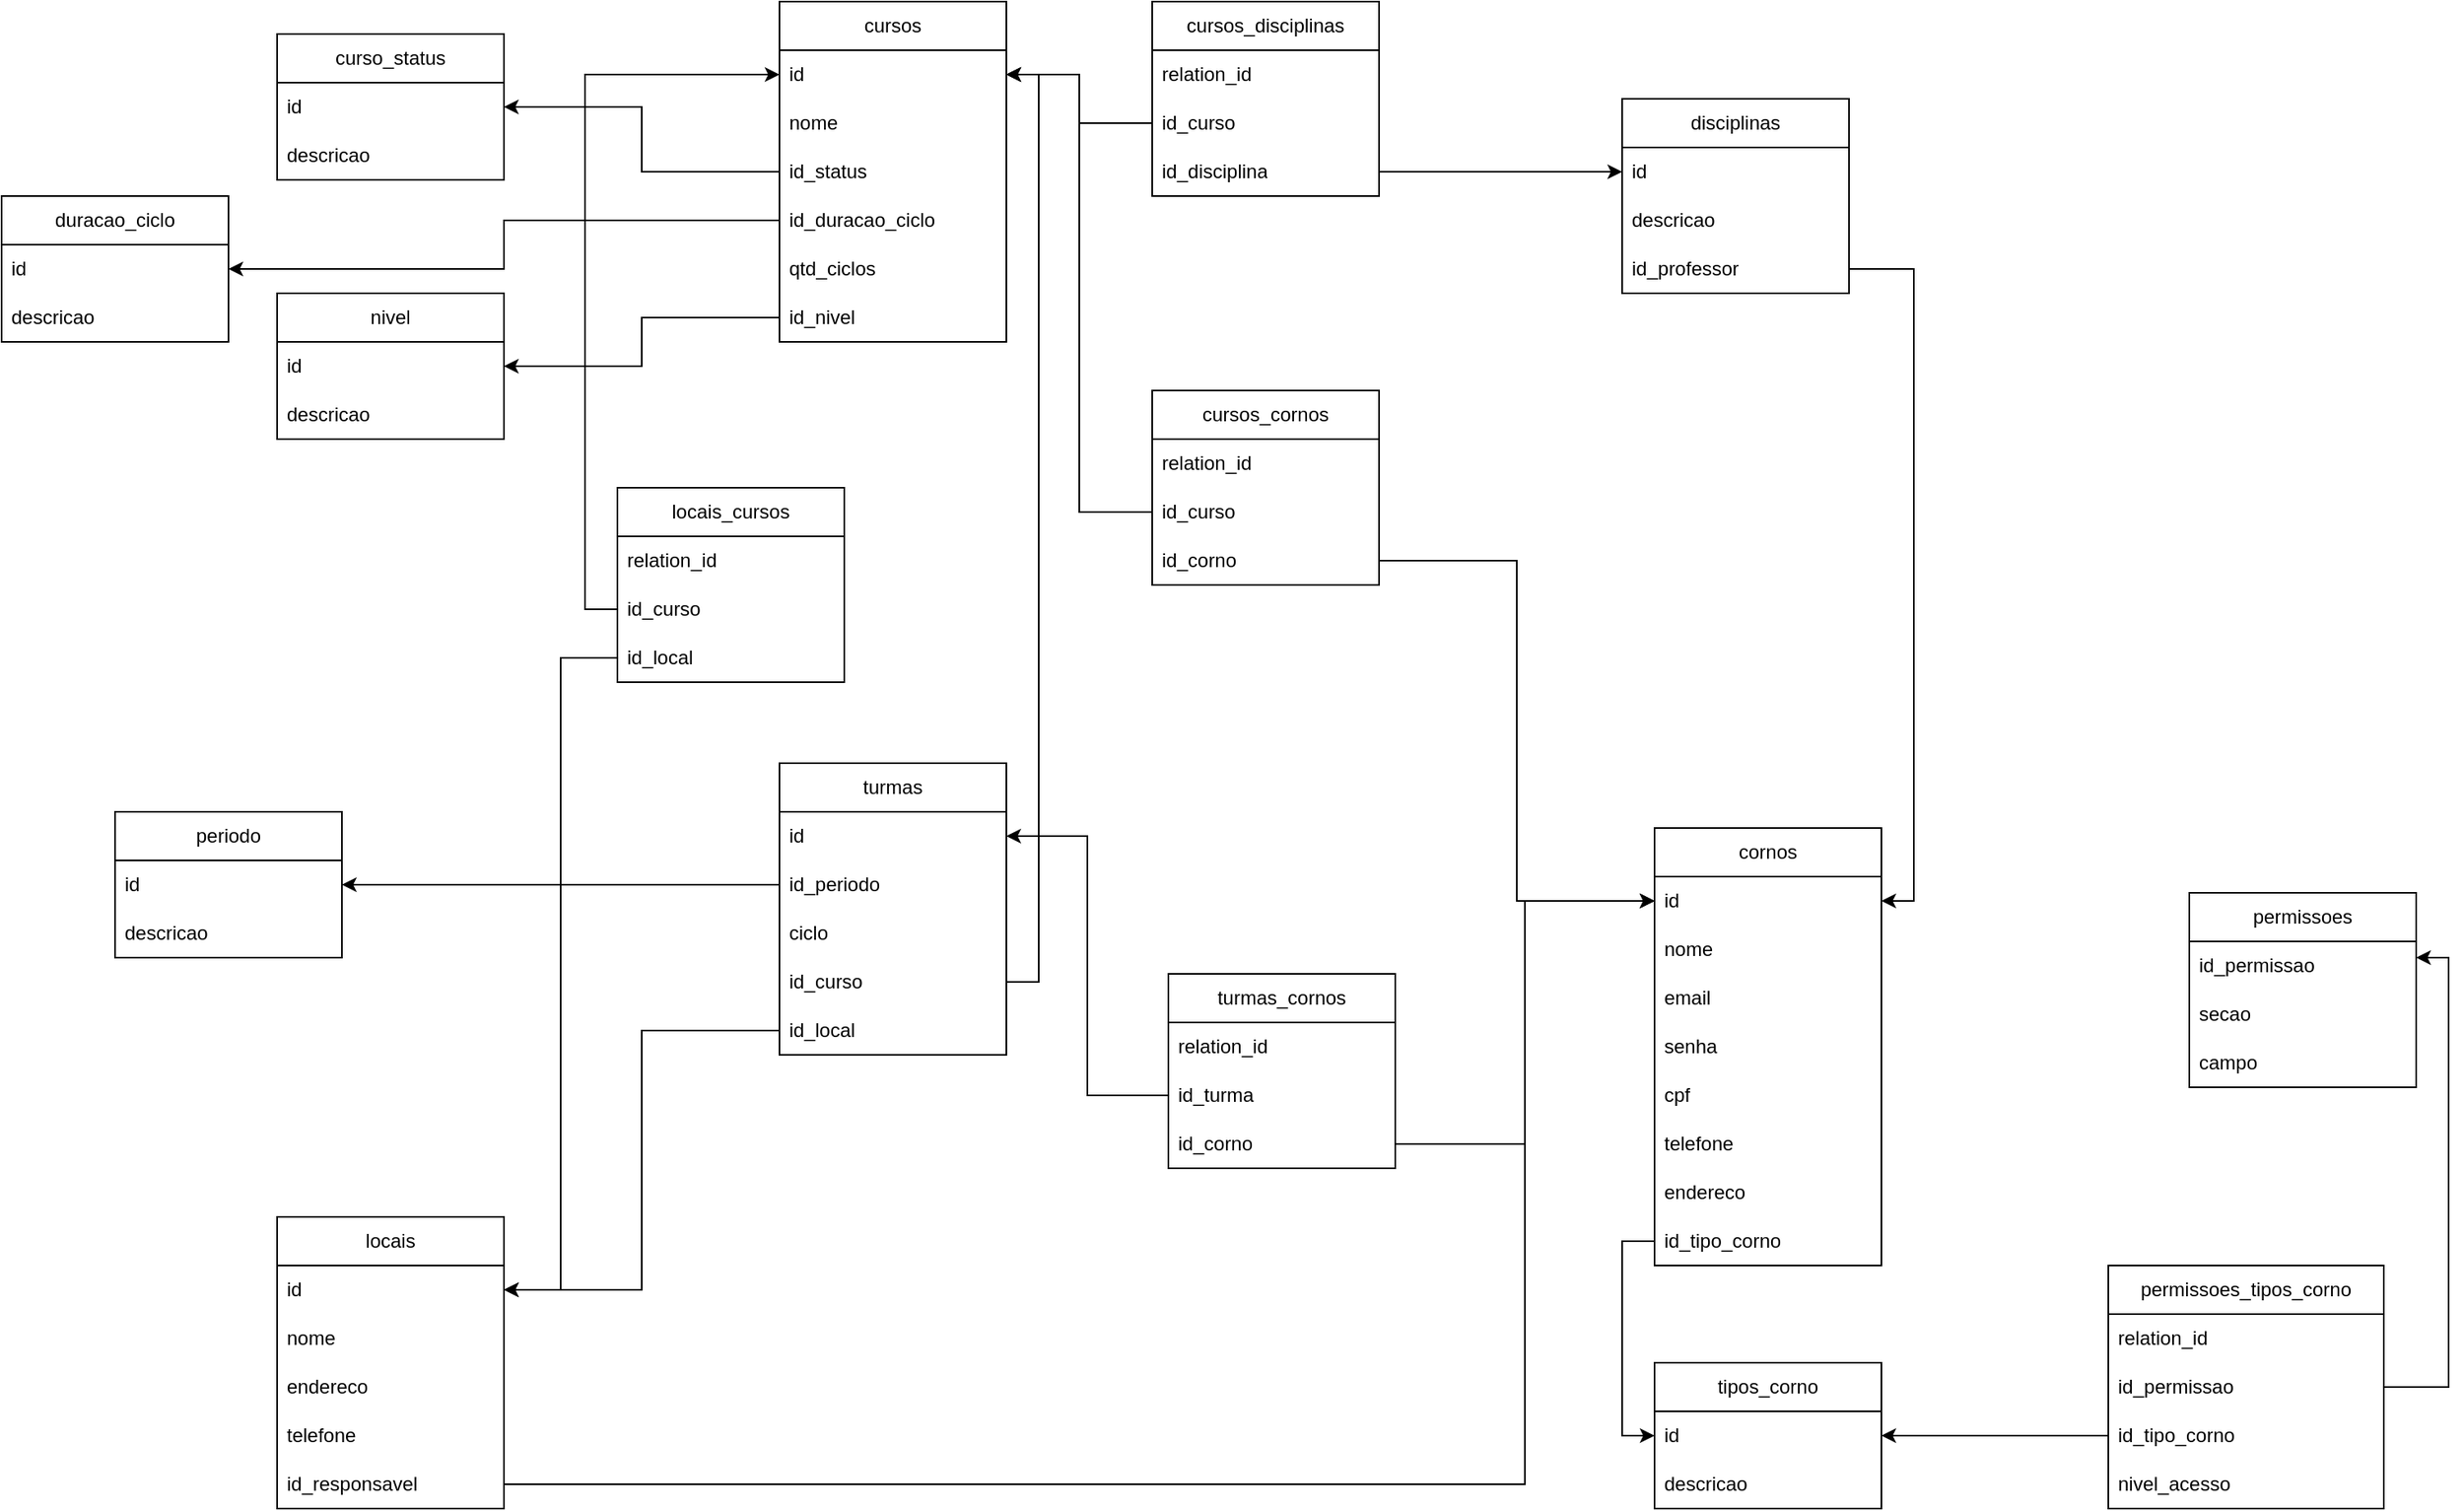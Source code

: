 <mxfile version="21.3.7" type="device">
  <diagram name="Page-1" id="UNueOS8lXwnA3cSCIWRU">
    <mxGraphModel dx="765" dy="1526" grid="1" gridSize="10" guides="1" tooltips="1" connect="1" arrows="1" fold="1" page="1" pageScale="1" pageWidth="850" pageHeight="1100" math="0" shadow="0">
      <root>
        <mxCell id="0" />
        <mxCell id="1" parent="0" />
        <mxCell id="bWdY93K6kgxjIKni7vh6-2" value="cornos" style="swimlane;fontStyle=0;childLayout=stackLayout;horizontal=1;startSize=30;horizontalStack=0;resizeParent=1;resizeParentMax=0;resizeLast=0;collapsible=1;marginBottom=0;whiteSpace=wrap;html=1;" parent="1" vertex="1">
          <mxGeometry x="1020" y="-560" width="140" height="270" as="geometry" />
        </mxCell>
        <mxCell id="bWdY93K6kgxjIKni7vh6-3" value="id" style="text;strokeColor=none;fillColor=none;align=left;verticalAlign=middle;spacingLeft=4;spacingRight=4;overflow=hidden;points=[[0,0.5],[1,0.5]];portConstraint=eastwest;rotatable=0;whiteSpace=wrap;html=1;" parent="bWdY93K6kgxjIKni7vh6-2" vertex="1">
          <mxGeometry y="30" width="140" height="30" as="geometry" />
        </mxCell>
        <mxCell id="bWdY93K6kgxjIKni7vh6-4" value="nome" style="text;strokeColor=none;fillColor=none;align=left;verticalAlign=middle;spacingLeft=4;spacingRight=4;overflow=hidden;points=[[0,0.5],[1,0.5]];portConstraint=eastwest;rotatable=0;whiteSpace=wrap;html=1;" parent="bWdY93K6kgxjIKni7vh6-2" vertex="1">
          <mxGeometry y="60" width="140" height="30" as="geometry" />
        </mxCell>
        <mxCell id="bWdY93K6kgxjIKni7vh6-5" value="email" style="text;strokeColor=none;fillColor=none;align=left;verticalAlign=middle;spacingLeft=4;spacingRight=4;overflow=hidden;points=[[0,0.5],[1,0.5]];portConstraint=eastwest;rotatable=0;whiteSpace=wrap;html=1;" parent="bWdY93K6kgxjIKni7vh6-2" vertex="1">
          <mxGeometry y="90" width="140" height="30" as="geometry" />
        </mxCell>
        <mxCell id="bWdY93K6kgxjIKni7vh6-7" value="senha" style="text;strokeColor=none;fillColor=none;align=left;verticalAlign=middle;spacingLeft=4;spacingRight=4;overflow=hidden;points=[[0,0.5],[1,0.5]];portConstraint=eastwest;rotatable=0;whiteSpace=wrap;html=1;" parent="bWdY93K6kgxjIKni7vh6-2" vertex="1">
          <mxGeometry y="120" width="140" height="30" as="geometry" />
        </mxCell>
        <mxCell id="bWdY93K6kgxjIKni7vh6-8" value="cpf" style="text;strokeColor=none;fillColor=none;align=left;verticalAlign=middle;spacingLeft=4;spacingRight=4;overflow=hidden;points=[[0,0.5],[1,0.5]];portConstraint=eastwest;rotatable=0;whiteSpace=wrap;html=1;" parent="bWdY93K6kgxjIKni7vh6-2" vertex="1">
          <mxGeometry y="150" width="140" height="30" as="geometry" />
        </mxCell>
        <mxCell id="bWdY93K6kgxjIKni7vh6-9" value="telefone" style="text;strokeColor=none;fillColor=none;align=left;verticalAlign=middle;spacingLeft=4;spacingRight=4;overflow=hidden;points=[[0,0.5],[1,0.5]];portConstraint=eastwest;rotatable=0;whiteSpace=wrap;html=1;" parent="bWdY93K6kgxjIKni7vh6-2" vertex="1">
          <mxGeometry y="180" width="140" height="30" as="geometry" />
        </mxCell>
        <mxCell id="fY6d0cN9AgHFVK3NOtTk-2" value="endereco" style="text;strokeColor=none;fillColor=none;align=left;verticalAlign=middle;spacingLeft=4;spacingRight=4;overflow=hidden;points=[[0,0.5],[1,0.5]];portConstraint=eastwest;rotatable=0;whiteSpace=wrap;html=1;" parent="bWdY93K6kgxjIKni7vh6-2" vertex="1">
          <mxGeometry y="210" width="140" height="30" as="geometry" />
        </mxCell>
        <mxCell id="bWdY93K6kgxjIKni7vh6-91" value="id_tipo_corno" style="text;strokeColor=none;fillColor=none;align=left;verticalAlign=middle;spacingLeft=4;spacingRight=4;overflow=hidden;points=[[0,0.5],[1,0.5]];portConstraint=eastwest;rotatable=0;whiteSpace=wrap;html=1;" parent="bWdY93K6kgxjIKni7vh6-2" vertex="1">
          <mxGeometry y="240" width="140" height="30" as="geometry" />
        </mxCell>
        <mxCell id="bWdY93K6kgxjIKni7vh6-17" value="curso_status" style="swimlane;fontStyle=0;childLayout=stackLayout;horizontal=1;startSize=30;horizontalStack=0;resizeParent=1;resizeParentMax=0;resizeLast=0;collapsible=1;marginBottom=0;whiteSpace=wrap;html=1;" parent="1" vertex="1">
          <mxGeometry x="170" y="-1050" width="140" height="90" as="geometry" />
        </mxCell>
        <mxCell id="bWdY93K6kgxjIKni7vh6-18" value="id" style="text;strokeColor=none;fillColor=none;align=left;verticalAlign=middle;spacingLeft=4;spacingRight=4;overflow=hidden;points=[[0,0.5],[1,0.5]];portConstraint=eastwest;rotatable=0;whiteSpace=wrap;html=1;" parent="bWdY93K6kgxjIKni7vh6-17" vertex="1">
          <mxGeometry y="30" width="140" height="30" as="geometry" />
        </mxCell>
        <mxCell id="bWdY93K6kgxjIKni7vh6-19" value="descricao" style="text;strokeColor=none;fillColor=none;align=left;verticalAlign=middle;spacingLeft=4;spacingRight=4;overflow=hidden;points=[[0,0.5],[1,0.5]];portConstraint=eastwest;rotatable=0;whiteSpace=wrap;html=1;" parent="bWdY93K6kgxjIKni7vh6-17" vertex="1">
          <mxGeometry y="60" width="140" height="30" as="geometry" />
        </mxCell>
        <mxCell id="bWdY93K6kgxjIKni7vh6-24" value="cursos" style="swimlane;fontStyle=0;childLayout=stackLayout;horizontal=1;startSize=30;horizontalStack=0;resizeParent=1;resizeParentMax=0;resizeLast=0;collapsible=1;marginBottom=0;whiteSpace=wrap;html=1;" parent="1" vertex="1">
          <mxGeometry x="480" y="-1070" width="140" height="210" as="geometry" />
        </mxCell>
        <mxCell id="bWdY93K6kgxjIKni7vh6-25" value="id" style="text;strokeColor=none;fillColor=none;align=left;verticalAlign=middle;spacingLeft=4;spacingRight=4;overflow=hidden;points=[[0,0.5],[1,0.5]];portConstraint=eastwest;rotatable=0;whiteSpace=wrap;html=1;" parent="bWdY93K6kgxjIKni7vh6-24" vertex="1">
          <mxGeometry y="30" width="140" height="30" as="geometry" />
        </mxCell>
        <mxCell id="bWdY93K6kgxjIKni7vh6-26" value="nome" style="text;strokeColor=none;fillColor=none;align=left;verticalAlign=middle;spacingLeft=4;spacingRight=4;overflow=hidden;points=[[0,0.5],[1,0.5]];portConstraint=eastwest;rotatable=0;whiteSpace=wrap;html=1;" parent="bWdY93K6kgxjIKni7vh6-24" vertex="1">
          <mxGeometry y="60" width="140" height="30" as="geometry" />
        </mxCell>
        <mxCell id="bWdY93K6kgxjIKni7vh6-30" value="id_status" style="text;strokeColor=none;fillColor=none;align=left;verticalAlign=middle;spacingLeft=4;spacingRight=4;overflow=hidden;points=[[0,0.5],[1,0.5]];portConstraint=eastwest;rotatable=0;whiteSpace=wrap;html=1;" parent="bWdY93K6kgxjIKni7vh6-24" vertex="1">
          <mxGeometry y="90" width="140" height="30" as="geometry" />
        </mxCell>
        <mxCell id="bWdY93K6kgxjIKni7vh6-72" value="id_duracao_ciclo" style="text;strokeColor=none;fillColor=none;align=left;verticalAlign=middle;spacingLeft=4;spacingRight=4;overflow=hidden;points=[[0,0.5],[1,0.5]];portConstraint=eastwest;rotatable=0;whiteSpace=wrap;html=1;" parent="bWdY93K6kgxjIKni7vh6-24" vertex="1">
          <mxGeometry y="120" width="140" height="30" as="geometry" />
        </mxCell>
        <mxCell id="bWdY93K6kgxjIKni7vh6-73" value="qtd_ciclos" style="text;strokeColor=none;fillColor=none;align=left;verticalAlign=middle;spacingLeft=4;spacingRight=4;overflow=hidden;points=[[0,0.5],[1,0.5]];portConstraint=eastwest;rotatable=0;whiteSpace=wrap;html=1;" parent="bWdY93K6kgxjIKni7vh6-24" vertex="1">
          <mxGeometry y="150" width="140" height="30" as="geometry" />
        </mxCell>
        <mxCell id="bWdY93K6kgxjIKni7vh6-74" value="id_nivel" style="text;strokeColor=none;fillColor=none;align=left;verticalAlign=middle;spacingLeft=4;spacingRight=4;overflow=hidden;points=[[0,0.5],[1,0.5]];portConstraint=eastwest;rotatable=0;whiteSpace=wrap;html=1;" parent="bWdY93K6kgxjIKni7vh6-24" vertex="1">
          <mxGeometry y="180" width="140" height="30" as="geometry" />
        </mxCell>
        <mxCell id="bWdY93K6kgxjIKni7vh6-32" value="cursos_cornos" style="swimlane;fontStyle=0;childLayout=stackLayout;horizontal=1;startSize=30;horizontalStack=0;resizeParent=1;resizeParentMax=0;resizeLast=0;collapsible=1;marginBottom=0;whiteSpace=wrap;html=1;" parent="1" vertex="1">
          <mxGeometry x="710" y="-830" width="140" height="120" as="geometry" />
        </mxCell>
        <mxCell id="bWdY93K6kgxjIKni7vh6-33" value="relation_id" style="text;strokeColor=none;fillColor=none;align=left;verticalAlign=middle;spacingLeft=4;spacingRight=4;overflow=hidden;points=[[0,0.5],[1,0.5]];portConstraint=eastwest;rotatable=0;whiteSpace=wrap;html=1;" parent="bWdY93K6kgxjIKni7vh6-32" vertex="1">
          <mxGeometry y="30" width="140" height="30" as="geometry" />
        </mxCell>
        <mxCell id="bWdY93K6kgxjIKni7vh6-34" value="id_curso" style="text;strokeColor=none;fillColor=none;align=left;verticalAlign=middle;spacingLeft=4;spacingRight=4;overflow=hidden;points=[[0,0.5],[1,0.5]];portConstraint=eastwest;rotatable=0;whiteSpace=wrap;html=1;" parent="bWdY93K6kgxjIKni7vh6-32" vertex="1">
          <mxGeometry y="60" width="140" height="30" as="geometry" />
        </mxCell>
        <mxCell id="bWdY93K6kgxjIKni7vh6-35" value="id_corno" style="text;strokeColor=none;fillColor=none;align=left;verticalAlign=middle;spacingLeft=4;spacingRight=4;overflow=hidden;points=[[0,0.5],[1,0.5]];portConstraint=eastwest;rotatable=0;whiteSpace=wrap;html=1;" parent="bWdY93K6kgxjIKni7vh6-32" vertex="1">
          <mxGeometry y="90" width="140" height="30" as="geometry" />
        </mxCell>
        <mxCell id="bWdY93K6kgxjIKni7vh6-40" value="locais" style="swimlane;fontStyle=0;childLayout=stackLayout;horizontal=1;startSize=30;horizontalStack=0;resizeParent=1;resizeParentMax=0;resizeLast=0;collapsible=1;marginBottom=0;whiteSpace=wrap;html=1;" parent="1" vertex="1">
          <mxGeometry x="170" y="-320" width="140" height="180" as="geometry" />
        </mxCell>
        <mxCell id="bWdY93K6kgxjIKni7vh6-41" value="id" style="text;strokeColor=none;fillColor=none;align=left;verticalAlign=middle;spacingLeft=4;spacingRight=4;overflow=hidden;points=[[0,0.5],[1,0.5]];portConstraint=eastwest;rotatable=0;whiteSpace=wrap;html=1;" parent="bWdY93K6kgxjIKni7vh6-40" vertex="1">
          <mxGeometry y="30" width="140" height="30" as="geometry" />
        </mxCell>
        <mxCell id="bWdY93K6kgxjIKni7vh6-42" value="nome" style="text;strokeColor=none;fillColor=none;align=left;verticalAlign=middle;spacingLeft=4;spacingRight=4;overflow=hidden;points=[[0,0.5],[1,0.5]];portConstraint=eastwest;rotatable=0;whiteSpace=wrap;html=1;" parent="bWdY93K6kgxjIKni7vh6-40" vertex="1">
          <mxGeometry y="60" width="140" height="30" as="geometry" />
        </mxCell>
        <mxCell id="bWdY93K6kgxjIKni7vh6-43" value="endereco" style="text;strokeColor=none;fillColor=none;align=left;verticalAlign=middle;spacingLeft=4;spacingRight=4;overflow=hidden;points=[[0,0.5],[1,0.5]];portConstraint=eastwest;rotatable=0;whiteSpace=wrap;html=1;" parent="bWdY93K6kgxjIKni7vh6-40" vertex="1">
          <mxGeometry y="90" width="140" height="30" as="geometry" />
        </mxCell>
        <mxCell id="bWdY93K6kgxjIKni7vh6-44" value="telefone" style="text;strokeColor=none;fillColor=none;align=left;verticalAlign=middle;spacingLeft=4;spacingRight=4;overflow=hidden;points=[[0,0.5],[1,0.5]];portConstraint=eastwest;rotatable=0;whiteSpace=wrap;html=1;" parent="bWdY93K6kgxjIKni7vh6-40" vertex="1">
          <mxGeometry y="120" width="140" height="30" as="geometry" />
        </mxCell>
        <mxCell id="bWdY93K6kgxjIKni7vh6-45" value="id_responsavel" style="text;strokeColor=none;fillColor=none;align=left;verticalAlign=middle;spacingLeft=4;spacingRight=4;overflow=hidden;points=[[0,0.5],[1,0.5]];portConstraint=eastwest;rotatable=0;whiteSpace=wrap;html=1;" parent="bWdY93K6kgxjIKni7vh6-40" vertex="1">
          <mxGeometry y="150" width="140" height="30" as="geometry" />
        </mxCell>
        <mxCell id="bWdY93K6kgxjIKni7vh6-48" value="locais_cursos" style="swimlane;fontStyle=0;childLayout=stackLayout;horizontal=1;startSize=30;horizontalStack=0;resizeParent=1;resizeParentMax=0;resizeLast=0;collapsible=1;marginBottom=0;whiteSpace=wrap;html=1;" parent="1" vertex="1">
          <mxGeometry x="380" y="-770" width="140" height="120" as="geometry" />
        </mxCell>
        <mxCell id="bWdY93K6kgxjIKni7vh6-49" value="relation_id" style="text;strokeColor=none;fillColor=none;align=left;verticalAlign=middle;spacingLeft=4;spacingRight=4;overflow=hidden;points=[[0,0.5],[1,0.5]];portConstraint=eastwest;rotatable=0;whiteSpace=wrap;html=1;" parent="bWdY93K6kgxjIKni7vh6-48" vertex="1">
          <mxGeometry y="30" width="140" height="30" as="geometry" />
        </mxCell>
        <mxCell id="bWdY93K6kgxjIKni7vh6-50" value="id_curso" style="text;strokeColor=none;fillColor=none;align=left;verticalAlign=middle;spacingLeft=4;spacingRight=4;overflow=hidden;points=[[0,0.5],[1,0.5]];portConstraint=eastwest;rotatable=0;whiteSpace=wrap;html=1;" parent="bWdY93K6kgxjIKni7vh6-48" vertex="1">
          <mxGeometry y="60" width="140" height="30" as="geometry" />
        </mxCell>
        <mxCell id="bWdY93K6kgxjIKni7vh6-51" value="id_local" style="text;strokeColor=none;fillColor=none;align=left;verticalAlign=middle;spacingLeft=4;spacingRight=4;overflow=hidden;points=[[0,0.5],[1,0.5]];portConstraint=eastwest;rotatable=0;whiteSpace=wrap;html=1;" parent="bWdY93K6kgxjIKni7vh6-48" vertex="1">
          <mxGeometry y="90" width="140" height="30" as="geometry" />
        </mxCell>
        <mxCell id="bWdY93K6kgxjIKni7vh6-61" value="turmas" style="swimlane;fontStyle=0;childLayout=stackLayout;horizontal=1;startSize=30;horizontalStack=0;resizeParent=1;resizeParentMax=0;resizeLast=0;collapsible=1;marginBottom=0;whiteSpace=wrap;html=1;" parent="1" vertex="1">
          <mxGeometry x="480" y="-600" width="140" height="180" as="geometry" />
        </mxCell>
        <mxCell id="bWdY93K6kgxjIKni7vh6-62" value="id" style="text;strokeColor=none;fillColor=none;align=left;verticalAlign=middle;spacingLeft=4;spacingRight=4;overflow=hidden;points=[[0,0.5],[1,0.5]];portConstraint=eastwest;rotatable=0;whiteSpace=wrap;html=1;" parent="bWdY93K6kgxjIKni7vh6-61" vertex="1">
          <mxGeometry y="30" width="140" height="30" as="geometry" />
        </mxCell>
        <mxCell id="bWdY93K6kgxjIKni7vh6-63" value="id_periodo" style="text;strokeColor=none;fillColor=none;align=left;verticalAlign=middle;spacingLeft=4;spacingRight=4;overflow=hidden;points=[[0,0.5],[1,0.5]];portConstraint=eastwest;rotatable=0;whiteSpace=wrap;html=1;" parent="bWdY93K6kgxjIKni7vh6-61" vertex="1">
          <mxGeometry y="60" width="140" height="30" as="geometry" />
        </mxCell>
        <mxCell id="bWdY93K6kgxjIKni7vh6-64" value="ciclo" style="text;strokeColor=none;fillColor=none;align=left;verticalAlign=middle;spacingLeft=4;spacingRight=4;overflow=hidden;points=[[0,0.5],[1,0.5]];portConstraint=eastwest;rotatable=0;whiteSpace=wrap;html=1;" parent="bWdY93K6kgxjIKni7vh6-61" vertex="1">
          <mxGeometry y="90" width="140" height="30" as="geometry" />
        </mxCell>
        <mxCell id="bWdY93K6kgxjIKni7vh6-130" value="id_curso" style="text;strokeColor=none;fillColor=none;align=left;verticalAlign=middle;spacingLeft=4;spacingRight=4;overflow=hidden;points=[[0,0.5],[1,0.5]];portConstraint=eastwest;rotatable=0;whiteSpace=wrap;html=1;" parent="bWdY93K6kgxjIKni7vh6-61" vertex="1">
          <mxGeometry y="120" width="140" height="30" as="geometry" />
        </mxCell>
        <mxCell id="bWdY93K6kgxjIKni7vh6-161" value="id_local" style="text;strokeColor=none;fillColor=none;align=left;verticalAlign=middle;spacingLeft=4;spacingRight=4;overflow=hidden;points=[[0,0.5],[1,0.5]];portConstraint=eastwest;rotatable=0;whiteSpace=wrap;html=1;" parent="bWdY93K6kgxjIKni7vh6-61" vertex="1">
          <mxGeometry y="150" width="140" height="30" as="geometry" />
        </mxCell>
        <mxCell id="bWdY93K6kgxjIKni7vh6-65" value="periodo" style="swimlane;fontStyle=0;childLayout=stackLayout;horizontal=1;startSize=30;horizontalStack=0;resizeParent=1;resizeParentMax=0;resizeLast=0;collapsible=1;marginBottom=0;whiteSpace=wrap;html=1;" parent="1" vertex="1">
          <mxGeometry x="70" y="-570" width="140" height="90" as="geometry" />
        </mxCell>
        <mxCell id="bWdY93K6kgxjIKni7vh6-66" value="id" style="text;strokeColor=none;fillColor=none;align=left;verticalAlign=middle;spacingLeft=4;spacingRight=4;overflow=hidden;points=[[0,0.5],[1,0.5]];portConstraint=eastwest;rotatable=0;whiteSpace=wrap;html=1;" parent="bWdY93K6kgxjIKni7vh6-65" vertex="1">
          <mxGeometry y="30" width="140" height="30" as="geometry" />
        </mxCell>
        <mxCell id="bWdY93K6kgxjIKni7vh6-67" value="descricao" style="text;strokeColor=none;fillColor=none;align=left;verticalAlign=middle;spacingLeft=4;spacingRight=4;overflow=hidden;points=[[0,0.5],[1,0.5]];portConstraint=eastwest;rotatable=0;whiteSpace=wrap;html=1;" parent="bWdY93K6kgxjIKni7vh6-65" vertex="1">
          <mxGeometry y="60" width="140" height="30" as="geometry" />
        </mxCell>
        <mxCell id="bWdY93K6kgxjIKni7vh6-69" value="duracao_ciclo" style="swimlane;fontStyle=0;childLayout=stackLayout;horizontal=1;startSize=30;horizontalStack=0;resizeParent=1;resizeParentMax=0;resizeLast=0;collapsible=1;marginBottom=0;whiteSpace=wrap;html=1;" parent="1" vertex="1">
          <mxGeometry y="-950" width="140" height="90" as="geometry" />
        </mxCell>
        <mxCell id="bWdY93K6kgxjIKni7vh6-70" value="id" style="text;strokeColor=none;fillColor=none;align=left;verticalAlign=middle;spacingLeft=4;spacingRight=4;overflow=hidden;points=[[0,0.5],[1,0.5]];portConstraint=eastwest;rotatable=0;whiteSpace=wrap;html=1;" parent="bWdY93K6kgxjIKni7vh6-69" vertex="1">
          <mxGeometry y="30" width="140" height="30" as="geometry" />
        </mxCell>
        <mxCell id="bWdY93K6kgxjIKni7vh6-71" value="descricao" style="text;strokeColor=none;fillColor=none;align=left;verticalAlign=middle;spacingLeft=4;spacingRight=4;overflow=hidden;points=[[0,0.5],[1,0.5]];portConstraint=eastwest;rotatable=0;whiteSpace=wrap;html=1;" parent="bWdY93K6kgxjIKni7vh6-69" vertex="1">
          <mxGeometry y="60" width="140" height="30" as="geometry" />
        </mxCell>
        <mxCell id="bWdY93K6kgxjIKni7vh6-75" value="nivel" style="swimlane;fontStyle=0;childLayout=stackLayout;horizontal=1;startSize=30;horizontalStack=0;resizeParent=1;resizeParentMax=0;resizeLast=0;collapsible=1;marginBottom=0;whiteSpace=wrap;html=1;" parent="1" vertex="1">
          <mxGeometry x="170" y="-890" width="140" height="90" as="geometry" />
        </mxCell>
        <mxCell id="bWdY93K6kgxjIKni7vh6-76" value="id" style="text;strokeColor=none;fillColor=none;align=left;verticalAlign=middle;spacingLeft=4;spacingRight=4;overflow=hidden;points=[[0,0.5],[1,0.5]];portConstraint=eastwest;rotatable=0;whiteSpace=wrap;html=1;" parent="bWdY93K6kgxjIKni7vh6-75" vertex="1">
          <mxGeometry y="30" width="140" height="30" as="geometry" />
        </mxCell>
        <mxCell id="bWdY93K6kgxjIKni7vh6-77" value="descricao" style="text;strokeColor=none;fillColor=none;align=left;verticalAlign=middle;spacingLeft=4;spacingRight=4;overflow=hidden;points=[[0,0.5],[1,0.5]];portConstraint=eastwest;rotatable=0;whiteSpace=wrap;html=1;" parent="bWdY93K6kgxjIKni7vh6-75" vertex="1">
          <mxGeometry y="60" width="140" height="30" as="geometry" />
        </mxCell>
        <mxCell id="bWdY93K6kgxjIKni7vh6-79" value="turmas_cornos" style="swimlane;fontStyle=0;childLayout=stackLayout;horizontal=1;startSize=30;horizontalStack=0;resizeParent=1;resizeParentMax=0;resizeLast=0;collapsible=1;marginBottom=0;whiteSpace=wrap;html=1;" parent="1" vertex="1">
          <mxGeometry x="720" y="-470" width="140" height="120" as="geometry" />
        </mxCell>
        <mxCell id="bWdY93K6kgxjIKni7vh6-80" value="relation_id" style="text;strokeColor=none;fillColor=none;align=left;verticalAlign=middle;spacingLeft=4;spacingRight=4;overflow=hidden;points=[[0,0.5],[1,0.5]];portConstraint=eastwest;rotatable=0;whiteSpace=wrap;html=1;" parent="bWdY93K6kgxjIKni7vh6-79" vertex="1">
          <mxGeometry y="30" width="140" height="30" as="geometry" />
        </mxCell>
        <mxCell id="bWdY93K6kgxjIKni7vh6-81" value="id_turma" style="text;strokeColor=none;fillColor=none;align=left;verticalAlign=middle;spacingLeft=4;spacingRight=4;overflow=hidden;points=[[0,0.5],[1,0.5]];portConstraint=eastwest;rotatable=0;whiteSpace=wrap;html=1;" parent="bWdY93K6kgxjIKni7vh6-79" vertex="1">
          <mxGeometry y="60" width="140" height="30" as="geometry" />
        </mxCell>
        <mxCell id="bWdY93K6kgxjIKni7vh6-82" value="id_corno" style="text;strokeColor=none;fillColor=none;align=left;verticalAlign=middle;spacingLeft=4;spacingRight=4;overflow=hidden;points=[[0,0.5],[1,0.5]];portConstraint=eastwest;rotatable=0;whiteSpace=wrap;html=1;" parent="bWdY93K6kgxjIKni7vh6-79" vertex="1">
          <mxGeometry y="90" width="140" height="30" as="geometry" />
        </mxCell>
        <mxCell id="bWdY93K6kgxjIKni7vh6-83" value="disciplinas" style="swimlane;fontStyle=0;childLayout=stackLayout;horizontal=1;startSize=30;horizontalStack=0;resizeParent=1;resizeParentMax=0;resizeLast=0;collapsible=1;marginBottom=0;whiteSpace=wrap;html=1;" parent="1" vertex="1">
          <mxGeometry x="1000" y="-1010" width="140" height="120" as="geometry" />
        </mxCell>
        <mxCell id="bWdY93K6kgxjIKni7vh6-84" value="id" style="text;strokeColor=none;fillColor=none;align=left;verticalAlign=middle;spacingLeft=4;spacingRight=4;overflow=hidden;points=[[0,0.5],[1,0.5]];portConstraint=eastwest;rotatable=0;whiteSpace=wrap;html=1;" parent="bWdY93K6kgxjIKni7vh6-83" vertex="1">
          <mxGeometry y="30" width="140" height="30" as="geometry" />
        </mxCell>
        <mxCell id="bWdY93K6kgxjIKni7vh6-85" value="descricao" style="text;strokeColor=none;fillColor=none;align=left;verticalAlign=middle;spacingLeft=4;spacingRight=4;overflow=hidden;points=[[0,0.5],[1,0.5]];portConstraint=eastwest;rotatable=0;whiteSpace=wrap;html=1;" parent="bWdY93K6kgxjIKni7vh6-83" vertex="1">
          <mxGeometry y="60" width="140" height="30" as="geometry" />
        </mxCell>
        <mxCell id="bWdY93K6kgxjIKni7vh6-86" value="id_professor" style="text;strokeColor=none;fillColor=none;align=left;verticalAlign=middle;spacingLeft=4;spacingRight=4;overflow=hidden;points=[[0,0.5],[1,0.5]];portConstraint=eastwest;rotatable=0;whiteSpace=wrap;html=1;" parent="bWdY93K6kgxjIKni7vh6-83" vertex="1">
          <mxGeometry y="90" width="140" height="30" as="geometry" />
        </mxCell>
        <mxCell id="bWdY93K6kgxjIKni7vh6-87" value="cursos_disciplinas" style="swimlane;fontStyle=0;childLayout=stackLayout;horizontal=1;startSize=30;horizontalStack=0;resizeParent=1;resizeParentMax=0;resizeLast=0;collapsible=1;marginBottom=0;whiteSpace=wrap;html=1;" parent="1" vertex="1">
          <mxGeometry x="710" y="-1070" width="140" height="120" as="geometry" />
        </mxCell>
        <mxCell id="bWdY93K6kgxjIKni7vh6-88" value="relation_id" style="text;strokeColor=none;fillColor=none;align=left;verticalAlign=middle;spacingLeft=4;spacingRight=4;overflow=hidden;points=[[0,0.5],[1,0.5]];portConstraint=eastwest;rotatable=0;whiteSpace=wrap;html=1;" parent="bWdY93K6kgxjIKni7vh6-87" vertex="1">
          <mxGeometry y="30" width="140" height="30" as="geometry" />
        </mxCell>
        <mxCell id="bWdY93K6kgxjIKni7vh6-89" value="id_curso" style="text;strokeColor=none;fillColor=none;align=left;verticalAlign=middle;spacingLeft=4;spacingRight=4;overflow=hidden;points=[[0,0.5],[1,0.5]];portConstraint=eastwest;rotatable=0;whiteSpace=wrap;html=1;" parent="bWdY93K6kgxjIKni7vh6-87" vertex="1">
          <mxGeometry y="60" width="140" height="30" as="geometry" />
        </mxCell>
        <mxCell id="bWdY93K6kgxjIKni7vh6-90" value="id_disciplina" style="text;strokeColor=none;fillColor=none;align=left;verticalAlign=middle;spacingLeft=4;spacingRight=4;overflow=hidden;points=[[0,0.5],[1,0.5]];portConstraint=eastwest;rotatable=0;whiteSpace=wrap;html=1;" parent="bWdY93K6kgxjIKni7vh6-87" vertex="1">
          <mxGeometry y="90" width="140" height="30" as="geometry" />
        </mxCell>
        <mxCell id="bWdY93K6kgxjIKni7vh6-92" value="tipos_corno" style="swimlane;fontStyle=0;childLayout=stackLayout;horizontal=1;startSize=30;horizontalStack=0;resizeParent=1;resizeParentMax=0;resizeLast=0;collapsible=1;marginBottom=0;whiteSpace=wrap;html=1;" parent="1" vertex="1">
          <mxGeometry x="1020" y="-230" width="140" height="90" as="geometry" />
        </mxCell>
        <mxCell id="bWdY93K6kgxjIKni7vh6-93" value="id" style="text;strokeColor=none;fillColor=none;align=left;verticalAlign=middle;spacingLeft=4;spacingRight=4;overflow=hidden;points=[[0,0.5],[1,0.5]];portConstraint=eastwest;rotatable=0;whiteSpace=wrap;html=1;" parent="bWdY93K6kgxjIKni7vh6-92" vertex="1">
          <mxGeometry y="30" width="140" height="30" as="geometry" />
        </mxCell>
        <mxCell id="bWdY93K6kgxjIKni7vh6-94" value="descricao" style="text;strokeColor=none;fillColor=none;align=left;verticalAlign=middle;spacingLeft=4;spacingRight=4;overflow=hidden;points=[[0,0.5],[1,0.5]];portConstraint=eastwest;rotatable=0;whiteSpace=wrap;html=1;" parent="bWdY93K6kgxjIKni7vh6-92" vertex="1">
          <mxGeometry y="60" width="140" height="30" as="geometry" />
        </mxCell>
        <mxCell id="bWdY93K6kgxjIKni7vh6-150" style="edgeStyle=orthogonalEdgeStyle;rounded=0;orthogonalLoop=1;jettySize=auto;html=1;exitX=0;exitY=0.5;exitDx=0;exitDy=0;entryX=1;entryY=0.5;entryDx=0;entryDy=0;" parent="1" source="bWdY93K6kgxjIKni7vh6-30" target="bWdY93K6kgxjIKni7vh6-18" edge="1">
          <mxGeometry relative="1" as="geometry" />
        </mxCell>
        <mxCell id="bWdY93K6kgxjIKni7vh6-153" style="edgeStyle=orthogonalEdgeStyle;rounded=0;orthogonalLoop=1;jettySize=auto;html=1;exitX=0;exitY=0.5;exitDx=0;exitDy=0;entryX=1;entryY=0.5;entryDx=0;entryDy=0;" parent="1" source="bWdY93K6kgxjIKni7vh6-74" target="bWdY93K6kgxjIKni7vh6-76" edge="1">
          <mxGeometry relative="1" as="geometry" />
        </mxCell>
        <mxCell id="bWdY93K6kgxjIKni7vh6-154" style="edgeStyle=orthogonalEdgeStyle;rounded=0;orthogonalLoop=1;jettySize=auto;html=1;exitX=0;exitY=0.5;exitDx=0;exitDy=0;entryX=1;entryY=0.5;entryDx=0;entryDy=0;" parent="1" source="bWdY93K6kgxjIKni7vh6-72" target="bWdY93K6kgxjIKni7vh6-70" edge="1">
          <mxGeometry relative="1" as="geometry" />
        </mxCell>
        <mxCell id="bWdY93K6kgxjIKni7vh6-155" style="edgeStyle=orthogonalEdgeStyle;rounded=0;orthogonalLoop=1;jettySize=auto;html=1;exitX=0;exitY=0.5;exitDx=0;exitDy=0;entryX=1;entryY=0.5;entryDx=0;entryDy=0;" parent="1" source="bWdY93K6kgxjIKni7vh6-89" target="bWdY93K6kgxjIKni7vh6-25" edge="1">
          <mxGeometry relative="1" as="geometry" />
        </mxCell>
        <mxCell id="bWdY93K6kgxjIKni7vh6-156" style="edgeStyle=orthogonalEdgeStyle;rounded=0;orthogonalLoop=1;jettySize=auto;html=1;exitX=1;exitY=0.5;exitDx=0;exitDy=0;entryX=0;entryY=0.5;entryDx=0;entryDy=0;" parent="1" source="bWdY93K6kgxjIKni7vh6-90" target="bWdY93K6kgxjIKni7vh6-84" edge="1">
          <mxGeometry relative="1" as="geometry" />
        </mxCell>
        <mxCell id="bWdY93K6kgxjIKni7vh6-159" style="edgeStyle=orthogonalEdgeStyle;rounded=0;orthogonalLoop=1;jettySize=auto;html=1;exitX=0;exitY=0.5;exitDx=0;exitDy=0;" parent="1" source="bWdY93K6kgxjIKni7vh6-34" target="bWdY93K6kgxjIKni7vh6-25" edge="1">
          <mxGeometry relative="1" as="geometry" />
        </mxCell>
        <mxCell id="bWdY93K6kgxjIKni7vh6-160" style="edgeStyle=orthogonalEdgeStyle;rounded=0;orthogonalLoop=1;jettySize=auto;html=1;exitX=1;exitY=0.5;exitDx=0;exitDy=0;entryX=0;entryY=0.5;entryDx=0;entryDy=0;" parent="1" source="bWdY93K6kgxjIKni7vh6-35" target="bWdY93K6kgxjIKni7vh6-3" edge="1">
          <mxGeometry relative="1" as="geometry" />
        </mxCell>
        <mxCell id="bWdY93K6kgxjIKni7vh6-162" style="edgeStyle=orthogonalEdgeStyle;rounded=0;orthogonalLoop=1;jettySize=auto;html=1;exitX=1;exitY=0.5;exitDx=0;exitDy=0;entryX=1;entryY=0.5;entryDx=0;entryDy=0;" parent="1" source="bWdY93K6kgxjIKni7vh6-130" target="bWdY93K6kgxjIKni7vh6-25" edge="1">
          <mxGeometry relative="1" as="geometry" />
        </mxCell>
        <mxCell id="bWdY93K6kgxjIKni7vh6-163" style="edgeStyle=orthogonalEdgeStyle;rounded=0;orthogonalLoop=1;jettySize=auto;html=1;exitX=0;exitY=0.5;exitDx=0;exitDy=0;entryX=1;entryY=0.5;entryDx=0;entryDy=0;" parent="1" source="bWdY93K6kgxjIKni7vh6-161" target="bWdY93K6kgxjIKni7vh6-41" edge="1">
          <mxGeometry relative="1" as="geometry" />
        </mxCell>
        <mxCell id="bWdY93K6kgxjIKni7vh6-164" style="edgeStyle=orthogonalEdgeStyle;rounded=0;orthogonalLoop=1;jettySize=auto;html=1;exitX=0;exitY=0.5;exitDx=0;exitDy=0;" parent="1" source="bWdY93K6kgxjIKni7vh6-63" target="bWdY93K6kgxjIKni7vh6-66" edge="1">
          <mxGeometry relative="1" as="geometry" />
        </mxCell>
        <mxCell id="bWdY93K6kgxjIKni7vh6-165" style="edgeStyle=orthogonalEdgeStyle;rounded=0;orthogonalLoop=1;jettySize=auto;html=1;exitX=0;exitY=0.5;exitDx=0;exitDy=0;" parent="1" source="bWdY93K6kgxjIKni7vh6-81" target="bWdY93K6kgxjIKni7vh6-62" edge="1">
          <mxGeometry relative="1" as="geometry" />
        </mxCell>
        <mxCell id="bWdY93K6kgxjIKni7vh6-166" style="edgeStyle=orthogonalEdgeStyle;rounded=0;orthogonalLoop=1;jettySize=auto;html=1;exitX=1;exitY=0.5;exitDx=0;exitDy=0;entryX=0;entryY=0.5;entryDx=0;entryDy=0;" parent="1" source="bWdY93K6kgxjIKni7vh6-82" target="bWdY93K6kgxjIKni7vh6-3" edge="1">
          <mxGeometry relative="1" as="geometry">
            <Array as="points">
              <mxPoint x="940" y="-365" />
              <mxPoint x="940" y="-515" />
            </Array>
          </mxGeometry>
        </mxCell>
        <mxCell id="bWdY93K6kgxjIKni7vh6-167" style="edgeStyle=orthogonalEdgeStyle;rounded=0;orthogonalLoop=1;jettySize=auto;html=1;exitX=0;exitY=0.5;exitDx=0;exitDy=0;entryX=0;entryY=0.5;entryDx=0;entryDy=0;" parent="1" source="bWdY93K6kgxjIKni7vh6-50" target="bWdY93K6kgxjIKni7vh6-25" edge="1">
          <mxGeometry relative="1" as="geometry" />
        </mxCell>
        <mxCell id="bWdY93K6kgxjIKni7vh6-168" style="edgeStyle=orthogonalEdgeStyle;rounded=0;orthogonalLoop=1;jettySize=auto;html=1;exitX=0;exitY=0.5;exitDx=0;exitDy=0;entryX=1;entryY=0.5;entryDx=0;entryDy=0;" parent="1" source="bWdY93K6kgxjIKni7vh6-51" target="bWdY93K6kgxjIKni7vh6-41" edge="1">
          <mxGeometry relative="1" as="geometry" />
        </mxCell>
        <mxCell id="bWdY93K6kgxjIKni7vh6-169" style="edgeStyle=orthogonalEdgeStyle;rounded=0;orthogonalLoop=1;jettySize=auto;html=1;exitX=1;exitY=0.5;exitDx=0;exitDy=0;entryX=1;entryY=0.5;entryDx=0;entryDy=0;" parent="1" source="bWdY93K6kgxjIKni7vh6-86" target="bWdY93K6kgxjIKni7vh6-3" edge="1">
          <mxGeometry relative="1" as="geometry" />
        </mxCell>
        <mxCell id="bWdY93K6kgxjIKni7vh6-171" style="edgeStyle=orthogonalEdgeStyle;rounded=0;orthogonalLoop=1;jettySize=auto;html=1;exitX=0;exitY=0.5;exitDx=0;exitDy=0;entryX=0;entryY=0.5;entryDx=0;entryDy=0;" parent="1" source="bWdY93K6kgxjIKni7vh6-91" target="bWdY93K6kgxjIKni7vh6-93" edge="1">
          <mxGeometry relative="1" as="geometry" />
        </mxCell>
        <mxCell id="fY6d0cN9AgHFVK3NOtTk-1" style="edgeStyle=orthogonalEdgeStyle;rounded=0;orthogonalLoop=1;jettySize=auto;html=1;entryX=0;entryY=0.5;entryDx=0;entryDy=0;" parent="1" source="bWdY93K6kgxjIKni7vh6-45" target="bWdY93K6kgxjIKni7vh6-3" edge="1">
          <mxGeometry relative="1" as="geometry">
            <Array as="points">
              <mxPoint x="940" y="-155" />
              <mxPoint x="940" y="-515" />
            </Array>
          </mxGeometry>
        </mxCell>
        <mxCell id="dbQEHjtwv04LFU7YGrKA-1" value="permissoes" style="swimlane;fontStyle=0;childLayout=stackLayout;horizontal=1;startSize=30;horizontalStack=0;resizeParent=1;resizeParentMax=0;resizeLast=0;collapsible=1;marginBottom=0;whiteSpace=wrap;html=1;" vertex="1" parent="1">
          <mxGeometry x="1350" y="-520" width="140" height="120" as="geometry" />
        </mxCell>
        <mxCell id="dbQEHjtwv04LFU7YGrKA-2" value="id_permissao" style="text;strokeColor=none;fillColor=none;align=left;verticalAlign=middle;spacingLeft=4;spacingRight=4;overflow=hidden;points=[[0,0.5],[1,0.5]];portConstraint=eastwest;rotatable=0;whiteSpace=wrap;html=1;" vertex="1" parent="dbQEHjtwv04LFU7YGrKA-1">
          <mxGeometry y="30" width="140" height="30" as="geometry" />
        </mxCell>
        <mxCell id="dbQEHjtwv04LFU7YGrKA-3" value="secao" style="text;strokeColor=none;fillColor=none;align=left;verticalAlign=middle;spacingLeft=4;spacingRight=4;overflow=hidden;points=[[0,0.5],[1,0.5]];portConstraint=eastwest;rotatable=0;whiteSpace=wrap;html=1;" vertex="1" parent="dbQEHjtwv04LFU7YGrKA-1">
          <mxGeometry y="60" width="140" height="30" as="geometry" />
        </mxCell>
        <mxCell id="dbQEHjtwv04LFU7YGrKA-5" value="campo" style="text;strokeColor=none;fillColor=none;align=left;verticalAlign=middle;spacingLeft=4;spacingRight=4;overflow=hidden;points=[[0,0.5],[1,0.5]];portConstraint=eastwest;rotatable=0;whiteSpace=wrap;html=1;" vertex="1" parent="dbQEHjtwv04LFU7YGrKA-1">
          <mxGeometry y="90" width="140" height="30" as="geometry" />
        </mxCell>
        <mxCell id="dbQEHjtwv04LFU7YGrKA-6" value="permissoes_tipos_corno" style="swimlane;fontStyle=0;childLayout=stackLayout;horizontal=1;startSize=30;horizontalStack=0;resizeParent=1;resizeParentMax=0;resizeLast=0;collapsible=1;marginBottom=0;whiteSpace=wrap;html=1;" vertex="1" parent="1">
          <mxGeometry x="1300" y="-290" width="170" height="150" as="geometry" />
        </mxCell>
        <mxCell id="dbQEHjtwv04LFU7YGrKA-7" value="relation_id" style="text;strokeColor=none;fillColor=none;align=left;verticalAlign=middle;spacingLeft=4;spacingRight=4;overflow=hidden;points=[[0,0.5],[1,0.5]];portConstraint=eastwest;rotatable=0;whiteSpace=wrap;html=1;" vertex="1" parent="dbQEHjtwv04LFU7YGrKA-6">
          <mxGeometry y="30" width="170" height="30" as="geometry" />
        </mxCell>
        <mxCell id="dbQEHjtwv04LFU7YGrKA-8" value="id_permissao" style="text;strokeColor=none;fillColor=none;align=left;verticalAlign=middle;spacingLeft=4;spacingRight=4;overflow=hidden;points=[[0,0.5],[1,0.5]];portConstraint=eastwest;rotatable=0;whiteSpace=wrap;html=1;" vertex="1" parent="dbQEHjtwv04LFU7YGrKA-6">
          <mxGeometry y="60" width="170" height="30" as="geometry" />
        </mxCell>
        <mxCell id="dbQEHjtwv04LFU7YGrKA-9" value="id_tipo_corno" style="text;strokeColor=none;fillColor=none;align=left;verticalAlign=middle;spacingLeft=4;spacingRight=4;overflow=hidden;points=[[0,0.5],[1,0.5]];portConstraint=eastwest;rotatable=0;whiteSpace=wrap;html=1;" vertex="1" parent="dbQEHjtwv04LFU7YGrKA-6">
          <mxGeometry y="90" width="170" height="30" as="geometry" />
        </mxCell>
        <mxCell id="dbQEHjtwv04LFU7YGrKA-10" value="nivel_acesso" style="text;strokeColor=none;fillColor=none;align=left;verticalAlign=middle;spacingLeft=4;spacingRight=4;overflow=hidden;points=[[0,0.5],[1,0.5]];portConstraint=eastwest;rotatable=0;whiteSpace=wrap;html=1;" vertex="1" parent="dbQEHjtwv04LFU7YGrKA-6">
          <mxGeometry y="120" width="170" height="30" as="geometry" />
        </mxCell>
        <mxCell id="dbQEHjtwv04LFU7YGrKA-11" style="edgeStyle=orthogonalEdgeStyle;rounded=0;orthogonalLoop=1;jettySize=auto;html=1;exitX=0;exitY=0.5;exitDx=0;exitDy=0;entryX=1;entryY=0.5;entryDx=0;entryDy=0;" edge="1" parent="1" source="dbQEHjtwv04LFU7YGrKA-9" target="bWdY93K6kgxjIKni7vh6-93">
          <mxGeometry relative="1" as="geometry" />
        </mxCell>
        <mxCell id="dbQEHjtwv04LFU7YGrKA-12" style="edgeStyle=orthogonalEdgeStyle;rounded=0;orthogonalLoop=1;jettySize=auto;html=1;exitX=1;exitY=0.5;exitDx=0;exitDy=0;entryX=1;entryY=0.333;entryDx=0;entryDy=0;entryPerimeter=0;" edge="1" parent="1" source="dbQEHjtwv04LFU7YGrKA-8" target="dbQEHjtwv04LFU7YGrKA-2">
          <mxGeometry relative="1" as="geometry" />
        </mxCell>
      </root>
    </mxGraphModel>
  </diagram>
</mxfile>
